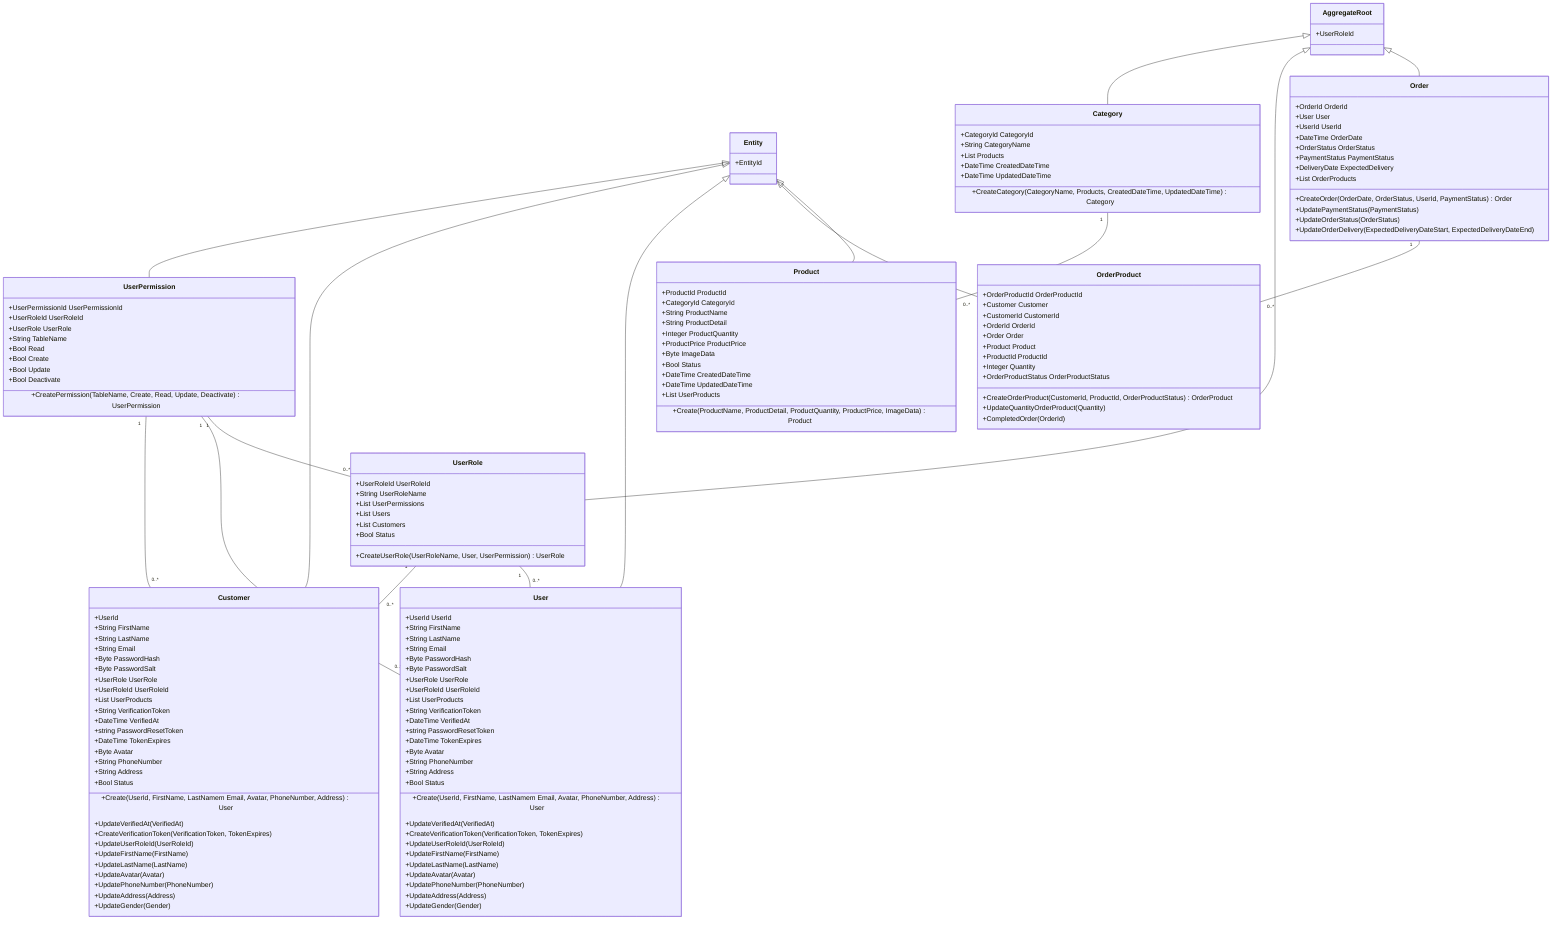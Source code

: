 classDiagram
  class Entity {
    +EntityId
  }

  class AggregateRoot {
    +UserRoleId
  }

  class User {
    +UserId UserId
    +String FirstName
    +String LastName
    +String Email
    +Byte PasswordHash
    +Byte PasswordSalt
    +UserRole UserRole
    +UserRoleId UserRoleId
    +List<Products> UserProducts
    +String VerificationToken
    +DateTime VerifiedAt
    +string PasswordResetToken
    +DateTime TokenExpires
    +Byte Avatar
    +String PhoneNumber
    +String Address
    +Bool Status
    +Create(UserId, FirstName, LastNamem Email, Avatar, PhoneNumber, Address) User
    +UpdateVerifiedAt(VerifiedAt)
    +CreateVerificationToken(VerificationToken, TokenExpires)
    +UpdateUserRoleId(UserRoleId)
    +UpdateFirstName(FirstName)
    +UpdateLastName(LastName)
    +UpdateAvatar(Avatar)
    +UpdatePhoneNumber(PhoneNumber)
    +UpdateAddress(Address)
    +UpdateGender(Gender)
  }

  class Customer {
    +UserId
    +String FirstName
    +String LastName
    +String Email
    +Byte PasswordHash
    +Byte PasswordSalt
    +UserRole UserRole
    +UserRoleId UserRoleId
    +List<Products> UserProducts
    +String VerificationToken
    +DateTime VerifiedAt
    +string PasswordResetToken
    +DateTime TokenExpires
    +Byte Avatar
    +String PhoneNumber
    +String Address
    +Bool Status
    +Create(UserId, FirstName, LastNamem Email, Avatar, PhoneNumber, Address) User
    +UpdateVerifiedAt(VerifiedAt)
    +CreateVerificationToken(VerificationToken, TokenExpires)
    +UpdateUserRoleId(UserRoleId)
    +UpdateFirstName(FirstName)
    +UpdateLastName(LastName)
    +UpdateAvatar(Avatar)
    +UpdatePhoneNumber(PhoneNumber)
    +UpdateAddress(Address)
    +UpdateGender(Gender)
  }

  class UserPermission {
    +UserPermissionId UserPermissionId
    +UserRoleId UserRoleId
    +UserRole UserRole
    +String TableName
    +Bool Read
    +Bool Create
    +Bool Update
    +Bool Deactivate
    +CreatePermission(TableName, Create, Read, Update, Deactivate) UserPermission
  }

  class UserRole {
    +UserRoleId UserRoleId
    +String UserRoleName
    +List<UserPermission> UserPermissions
    +List<Users> Users
    +List<Customers> Customers
    +Bool Status
    +CreateUserRole(UserRoleName, User, UserPermission) UserRole
  }

  class Product {
    +ProductId ProductId
    +CategoryId CategoryId
    +String ProductName
    +String ProductDetail
    +Integer ProductQuantity
    +ProductPrice ProductPrice
    +Byte ImageData
    +Bool Status
    +DateTime CreatedDateTime
    +DateTime UpdatedDateTime
    +List<OrderProduct> UserProducts
    +Create(ProductName, ProductDetail, ProductQuantity, ProductPrice, ImageData) Product
  }

  class Category {
    +CategoryId CategoryId
    +String CategoryName
    +List<Product> Products
    +DateTime CreatedDateTime
    +DateTime UpdatedDateTime
    +CreateCategory(CategoryName, Products, CreatedDateTime, UpdatedDateTime) Category
  }

  class Order {
    +OrderId OrderId
    +User User
    +UserId UserId
    +DateTime OrderDate
    +OrderStatus OrderStatus
    +PaymentStatus PaymentStatus
    +DeliveryDate ExpectedDelivery
    +List<OrderProduct> OrderProducts
    +CreateOrder(OrderDate, OrderStatus, UserId, PaymentStatus) Order
    +UpdatePaymentStatus(PaymentStatus)
    +UpdateOrderStatus(OrderStatus)
    +UpdateOrderDelivery(ExpectedDeliveryDateStart, ExpectedDeliveryDateEnd)
  }

  class OrderProduct {
    +OrderProductId OrderProductId
    +Customer Customer
    +CustomerId CustomerId
    +OrderId OrderId
    +Order Order
    +Product Product
    +ProductId ProductId
    +Integer Quantity
    +OrderProductStatus OrderProductStatus
    +CreateOrderProduct(CustomerId, ProductId, OrderProductStatus) OrderProduct
    +UpdateQuantityOrderProduct(Quantity)
    +CompletedOrder(OrderId)
  }
  
  Entity <|-- Product
  Entity <|-- OrderProduct
  Entity <|-- User
  Entity <|-- Customer
  Entity <|-- UserPermission
  AggregateRoot <|-- Order
  AggregateRoot <|-- UserRole
  AggregateRoot <|-- Category
  UserPermission "1" -- "0..*" UserRole
  UserPermission "1" -- "0..*" User
  UserPermission "1" -- "0..*" Customer
  UserRole "1" -- "0..*" User
  UserRole "1" -- "0..*" Customer
  Category "1" -- "0..*" Product
  Order "1" -- "0..*" OrderProduct